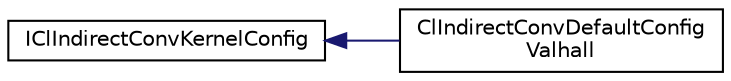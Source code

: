 digraph "Graphical Class Hierarchy"
{
 // LATEX_PDF_SIZE
  edge [fontname="Helvetica",fontsize="10",labelfontname="Helvetica",labelfontsize="10"];
  node [fontname="Helvetica",fontsize="10",shape=record];
  rankdir="LR";
  Node0 [label="IClIndirectConvKernelConfig",height=0.2,width=0.4,color="black", fillcolor="white", style="filled",URL="$classarm__compute_1_1cl__indirect__conv_1_1_i_cl_indirect_conv_kernel_config.xhtml",tooltip="Basic interface for the indirect convolution kernel configuration."];
  Node0 -> Node1 [dir="back",color="midnightblue",fontsize="10",style="solid",fontname="Helvetica"];
  Node1 [label="ClIndirectConvDefaultConfig\lValhall",height=0.2,width=0.4,color="black", fillcolor="white", style="filled",URL="$classarm__compute_1_1cl__indirect__conv_1_1_cl_indirect_conv_default_config_valhall.xhtml",tooltip="Valhall based OpenCL indirect convolution configuration."];
}

